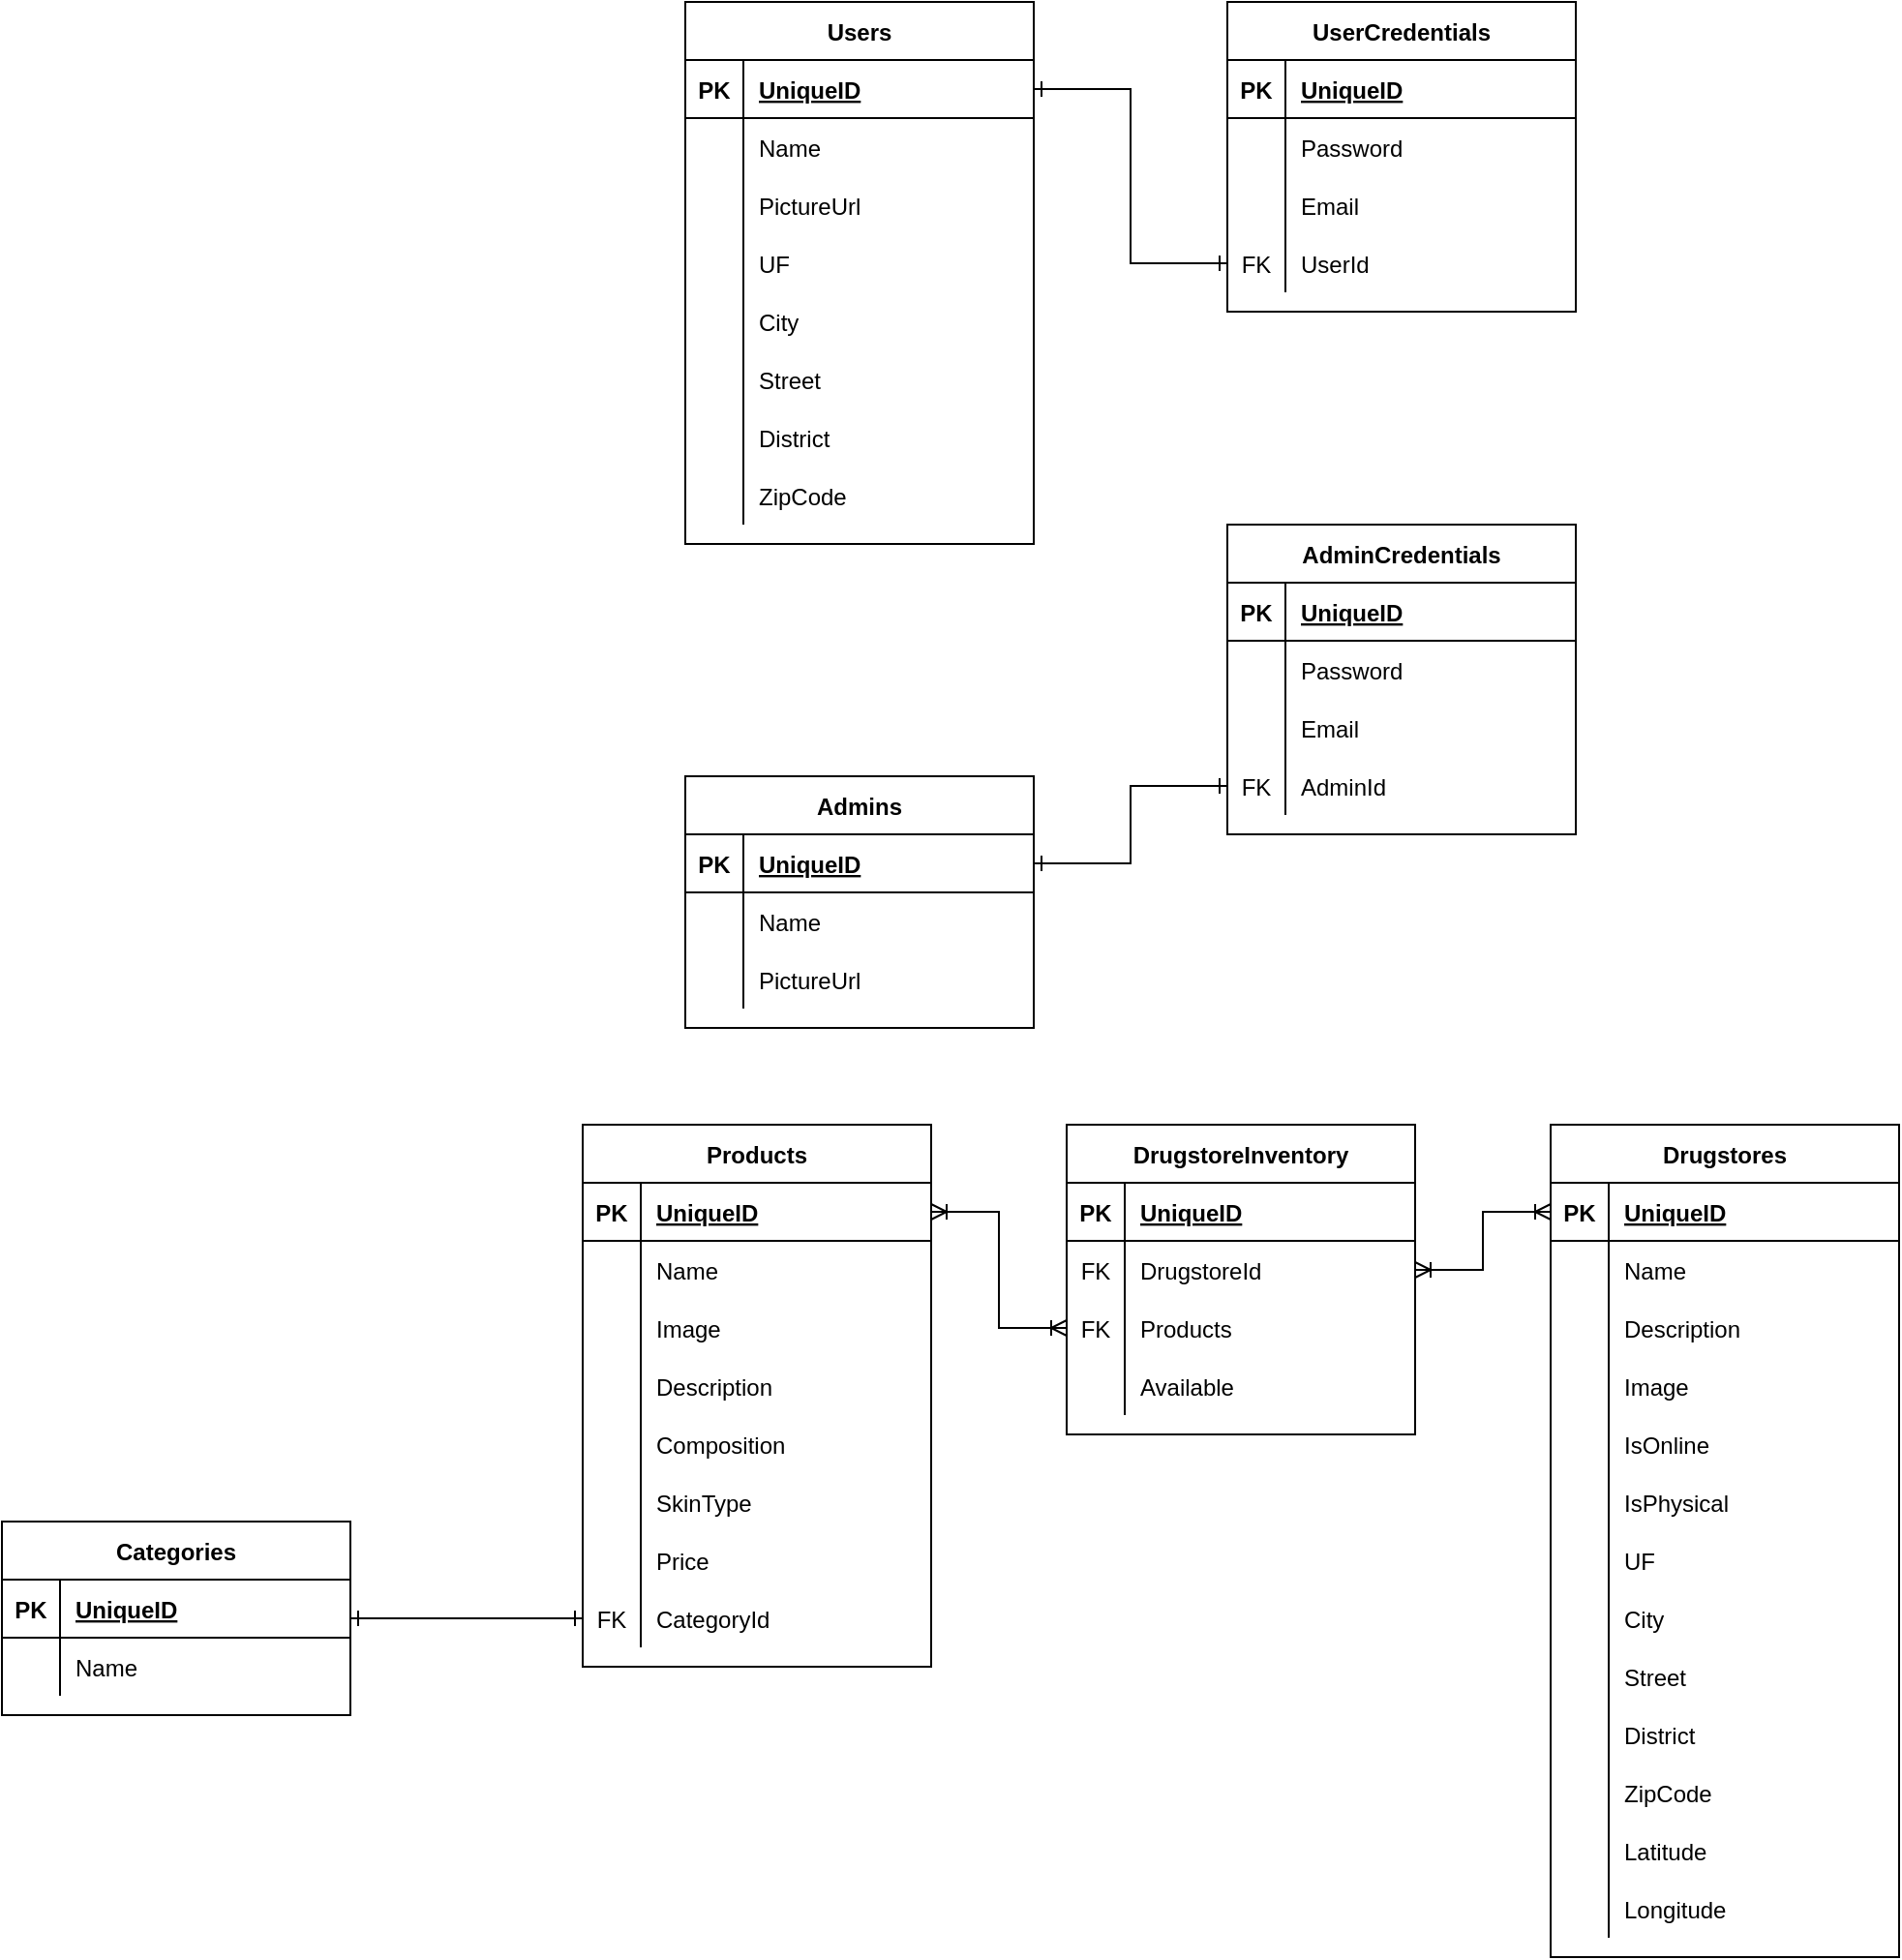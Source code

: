 <mxfile version="15.5.0" type="google"><diagram id="YIlGRxUnQvYfYPiJSECN" name="Page-1"><mxGraphModel dx="2249" dy="762" grid="1" gridSize="10" guides="1" tooltips="1" connect="1" arrows="1" fold="1" page="1" pageScale="1" pageWidth="827" pageHeight="1169" math="0" shadow="0"><root><mxCell id="0"/><mxCell id="1" parent="0"/><mxCell id="QbqBuKIC3SvT96eMKD1x-4" value="Users" style="shape=table;startSize=30;container=1;collapsible=1;childLayout=tableLayout;fixedRows=1;rowLines=0;fontStyle=1;align=center;resizeLast=1;" vertex="1" parent="1"><mxGeometry x="200" y="60" width="180" height="280" as="geometry"/></mxCell><mxCell id="QbqBuKIC3SvT96eMKD1x-5" value="" style="shape=partialRectangle;collapsible=0;dropTarget=0;pointerEvents=0;fillColor=none;top=0;left=0;bottom=1;right=0;points=[[0,0.5],[1,0.5]];portConstraint=eastwest;" vertex="1" parent="QbqBuKIC3SvT96eMKD1x-4"><mxGeometry y="30" width="180" height="30" as="geometry"/></mxCell><mxCell id="QbqBuKIC3SvT96eMKD1x-6" value="PK" style="shape=partialRectangle;connectable=0;fillColor=none;top=0;left=0;bottom=0;right=0;fontStyle=1;overflow=hidden;" vertex="1" parent="QbqBuKIC3SvT96eMKD1x-5"><mxGeometry width="30" height="30" as="geometry"><mxRectangle width="30" height="30" as="alternateBounds"/></mxGeometry></mxCell><mxCell id="QbqBuKIC3SvT96eMKD1x-7" value="UniqueID" style="shape=partialRectangle;connectable=0;fillColor=none;top=0;left=0;bottom=0;right=0;align=left;spacingLeft=6;fontStyle=5;overflow=hidden;" vertex="1" parent="QbqBuKIC3SvT96eMKD1x-5"><mxGeometry x="30" width="150" height="30" as="geometry"><mxRectangle width="150" height="30" as="alternateBounds"/></mxGeometry></mxCell><mxCell id="QbqBuKIC3SvT96eMKD1x-8" value="" style="shape=partialRectangle;collapsible=0;dropTarget=0;pointerEvents=0;fillColor=none;top=0;left=0;bottom=0;right=0;points=[[0,0.5],[1,0.5]];portConstraint=eastwest;" vertex="1" parent="QbqBuKIC3SvT96eMKD1x-4"><mxGeometry y="60" width="180" height="30" as="geometry"/></mxCell><mxCell id="QbqBuKIC3SvT96eMKD1x-9" value="" style="shape=partialRectangle;connectable=0;fillColor=none;top=0;left=0;bottom=0;right=0;editable=1;overflow=hidden;" vertex="1" parent="QbqBuKIC3SvT96eMKD1x-8"><mxGeometry width="30" height="30" as="geometry"><mxRectangle width="30" height="30" as="alternateBounds"/></mxGeometry></mxCell><mxCell id="QbqBuKIC3SvT96eMKD1x-10" value="Name" style="shape=partialRectangle;connectable=0;fillColor=none;top=0;left=0;bottom=0;right=0;align=left;spacingLeft=6;overflow=hidden;" vertex="1" parent="QbqBuKIC3SvT96eMKD1x-8"><mxGeometry x="30" width="150" height="30" as="geometry"><mxRectangle width="150" height="30" as="alternateBounds"/></mxGeometry></mxCell><mxCell id="QbqBuKIC3SvT96eMKD1x-14" value="" style="shape=partialRectangle;collapsible=0;dropTarget=0;pointerEvents=0;fillColor=none;top=0;left=0;bottom=0;right=0;points=[[0,0.5],[1,0.5]];portConstraint=eastwest;" vertex="1" parent="QbqBuKIC3SvT96eMKD1x-4"><mxGeometry y="90" width="180" height="30" as="geometry"/></mxCell><mxCell id="QbqBuKIC3SvT96eMKD1x-15" value="" style="shape=partialRectangle;connectable=0;fillColor=none;top=0;left=0;bottom=0;right=0;editable=1;overflow=hidden;" vertex="1" parent="QbqBuKIC3SvT96eMKD1x-14"><mxGeometry width="30" height="30" as="geometry"><mxRectangle width="30" height="30" as="alternateBounds"/></mxGeometry></mxCell><mxCell id="QbqBuKIC3SvT96eMKD1x-16" value="PictureUrl" style="shape=partialRectangle;connectable=0;fillColor=none;top=0;left=0;bottom=0;right=0;align=left;spacingLeft=6;overflow=hidden;" vertex="1" parent="QbqBuKIC3SvT96eMKD1x-14"><mxGeometry x="30" width="150" height="30" as="geometry"><mxRectangle width="150" height="30" as="alternateBounds"/></mxGeometry></mxCell><mxCell id="QbqBuKIC3SvT96eMKD1x-31" value="" style="shape=partialRectangle;collapsible=0;dropTarget=0;pointerEvents=0;fillColor=none;top=0;left=0;bottom=0;right=0;points=[[0,0.5],[1,0.5]];portConstraint=eastwest;" vertex="1" parent="QbqBuKIC3SvT96eMKD1x-4"><mxGeometry y="120" width="180" height="30" as="geometry"/></mxCell><mxCell id="QbqBuKIC3SvT96eMKD1x-32" value="" style="shape=partialRectangle;connectable=0;fillColor=none;top=0;left=0;bottom=0;right=0;editable=1;overflow=hidden;" vertex="1" parent="QbqBuKIC3SvT96eMKD1x-31"><mxGeometry width="30" height="30" as="geometry"><mxRectangle width="30" height="30" as="alternateBounds"/></mxGeometry></mxCell><mxCell id="QbqBuKIC3SvT96eMKD1x-33" value="UF" style="shape=partialRectangle;connectable=0;fillColor=none;top=0;left=0;bottom=0;right=0;align=left;spacingLeft=6;overflow=hidden;" vertex="1" parent="QbqBuKIC3SvT96eMKD1x-31"><mxGeometry x="30" width="150" height="30" as="geometry"><mxRectangle width="150" height="30" as="alternateBounds"/></mxGeometry></mxCell><mxCell id="QbqBuKIC3SvT96eMKD1x-81" value="" style="shape=partialRectangle;collapsible=0;dropTarget=0;pointerEvents=0;fillColor=none;top=0;left=0;bottom=0;right=0;points=[[0,0.5],[1,0.5]];portConstraint=eastwest;" vertex="1" parent="QbqBuKIC3SvT96eMKD1x-4"><mxGeometry y="150" width="180" height="30" as="geometry"/></mxCell><mxCell id="QbqBuKIC3SvT96eMKD1x-82" value="" style="shape=partialRectangle;connectable=0;fillColor=none;top=0;left=0;bottom=0;right=0;editable=1;overflow=hidden;" vertex="1" parent="QbqBuKIC3SvT96eMKD1x-81"><mxGeometry width="30" height="30" as="geometry"><mxRectangle width="30" height="30" as="alternateBounds"/></mxGeometry></mxCell><mxCell id="QbqBuKIC3SvT96eMKD1x-83" value="City" style="shape=partialRectangle;connectable=0;fillColor=none;top=0;left=0;bottom=0;right=0;align=left;spacingLeft=6;overflow=hidden;" vertex="1" parent="QbqBuKIC3SvT96eMKD1x-81"><mxGeometry x="30" width="150" height="30" as="geometry"><mxRectangle width="150" height="30" as="alternateBounds"/></mxGeometry></mxCell><mxCell id="QbqBuKIC3SvT96eMKD1x-87" value="" style="shape=partialRectangle;collapsible=0;dropTarget=0;pointerEvents=0;fillColor=none;top=0;left=0;bottom=0;right=0;points=[[0,0.5],[1,0.5]];portConstraint=eastwest;" vertex="1" parent="QbqBuKIC3SvT96eMKD1x-4"><mxGeometry y="180" width="180" height="30" as="geometry"/></mxCell><mxCell id="QbqBuKIC3SvT96eMKD1x-88" value="" style="shape=partialRectangle;connectable=0;fillColor=none;top=0;left=0;bottom=0;right=0;editable=1;overflow=hidden;" vertex="1" parent="QbqBuKIC3SvT96eMKD1x-87"><mxGeometry width="30" height="30" as="geometry"><mxRectangle width="30" height="30" as="alternateBounds"/></mxGeometry></mxCell><mxCell id="QbqBuKIC3SvT96eMKD1x-89" value="Street" style="shape=partialRectangle;connectable=0;fillColor=none;top=0;left=0;bottom=0;right=0;align=left;spacingLeft=6;overflow=hidden;" vertex="1" parent="QbqBuKIC3SvT96eMKD1x-87"><mxGeometry x="30" width="150" height="30" as="geometry"><mxRectangle width="150" height="30" as="alternateBounds"/></mxGeometry></mxCell><mxCell id="QbqBuKIC3SvT96eMKD1x-84" value="" style="shape=partialRectangle;collapsible=0;dropTarget=0;pointerEvents=0;fillColor=none;top=0;left=0;bottom=0;right=0;points=[[0,0.5],[1,0.5]];portConstraint=eastwest;" vertex="1" parent="QbqBuKIC3SvT96eMKD1x-4"><mxGeometry y="210" width="180" height="30" as="geometry"/></mxCell><mxCell id="QbqBuKIC3SvT96eMKD1x-85" value="" style="shape=partialRectangle;connectable=0;fillColor=none;top=0;left=0;bottom=0;right=0;editable=1;overflow=hidden;" vertex="1" parent="QbqBuKIC3SvT96eMKD1x-84"><mxGeometry width="30" height="30" as="geometry"><mxRectangle width="30" height="30" as="alternateBounds"/></mxGeometry></mxCell><mxCell id="QbqBuKIC3SvT96eMKD1x-86" value="District" style="shape=partialRectangle;connectable=0;fillColor=none;top=0;left=0;bottom=0;right=0;align=left;spacingLeft=6;overflow=hidden;" vertex="1" parent="QbqBuKIC3SvT96eMKD1x-84"><mxGeometry x="30" width="150" height="30" as="geometry"><mxRectangle width="150" height="30" as="alternateBounds"/></mxGeometry></mxCell><mxCell id="QbqBuKIC3SvT96eMKD1x-11" value="" style="shape=partialRectangle;collapsible=0;dropTarget=0;pointerEvents=0;fillColor=none;top=0;left=0;bottom=0;right=0;points=[[0,0.5],[1,0.5]];portConstraint=eastwest;" vertex="1" parent="QbqBuKIC3SvT96eMKD1x-4"><mxGeometry y="240" width="180" height="30" as="geometry"/></mxCell><mxCell id="QbqBuKIC3SvT96eMKD1x-12" value="" style="shape=partialRectangle;connectable=0;fillColor=none;top=0;left=0;bottom=0;right=0;editable=1;overflow=hidden;" vertex="1" parent="QbqBuKIC3SvT96eMKD1x-11"><mxGeometry width="30" height="30" as="geometry"><mxRectangle width="30" height="30" as="alternateBounds"/></mxGeometry></mxCell><mxCell id="QbqBuKIC3SvT96eMKD1x-13" value="ZipCode" style="shape=partialRectangle;connectable=0;fillColor=none;top=0;left=0;bottom=0;right=0;align=left;spacingLeft=6;overflow=hidden;" vertex="1" parent="QbqBuKIC3SvT96eMKD1x-11"><mxGeometry x="30" width="150" height="30" as="geometry"><mxRectangle width="150" height="30" as="alternateBounds"/></mxGeometry></mxCell><mxCell id="QbqBuKIC3SvT96eMKD1x-17" value="UserCredentials" style="shape=table;startSize=30;container=1;collapsible=1;childLayout=tableLayout;fixedRows=1;rowLines=0;fontStyle=1;align=center;resizeLast=1;" vertex="1" parent="1"><mxGeometry x="480" y="60" width="180" height="160" as="geometry"/></mxCell><mxCell id="QbqBuKIC3SvT96eMKD1x-18" value="" style="shape=partialRectangle;collapsible=0;dropTarget=0;pointerEvents=0;fillColor=none;top=0;left=0;bottom=1;right=0;points=[[0,0.5],[1,0.5]];portConstraint=eastwest;" vertex="1" parent="QbqBuKIC3SvT96eMKD1x-17"><mxGeometry y="30" width="180" height="30" as="geometry"/></mxCell><mxCell id="QbqBuKIC3SvT96eMKD1x-19" value="PK" style="shape=partialRectangle;connectable=0;fillColor=none;top=0;left=0;bottom=0;right=0;fontStyle=1;overflow=hidden;" vertex="1" parent="QbqBuKIC3SvT96eMKD1x-18"><mxGeometry width="30" height="30" as="geometry"><mxRectangle width="30" height="30" as="alternateBounds"/></mxGeometry></mxCell><mxCell id="QbqBuKIC3SvT96eMKD1x-20" value="UniqueID" style="shape=partialRectangle;connectable=0;fillColor=none;top=0;left=0;bottom=0;right=0;align=left;spacingLeft=6;fontStyle=5;overflow=hidden;" vertex="1" parent="QbqBuKIC3SvT96eMKD1x-18"><mxGeometry x="30" width="150" height="30" as="geometry"><mxRectangle width="150" height="30" as="alternateBounds"/></mxGeometry></mxCell><mxCell id="QbqBuKIC3SvT96eMKD1x-21" value="" style="shape=partialRectangle;collapsible=0;dropTarget=0;pointerEvents=0;fillColor=none;top=0;left=0;bottom=0;right=0;points=[[0,0.5],[1,0.5]];portConstraint=eastwest;" vertex="1" parent="QbqBuKIC3SvT96eMKD1x-17"><mxGeometry y="60" width="180" height="30" as="geometry"/></mxCell><mxCell id="QbqBuKIC3SvT96eMKD1x-22" value="" style="shape=partialRectangle;connectable=0;fillColor=none;top=0;left=0;bottom=0;right=0;editable=1;overflow=hidden;" vertex="1" parent="QbqBuKIC3SvT96eMKD1x-21"><mxGeometry width="30" height="30" as="geometry"><mxRectangle width="30" height="30" as="alternateBounds"/></mxGeometry></mxCell><mxCell id="QbqBuKIC3SvT96eMKD1x-23" value="Password" style="shape=partialRectangle;connectable=0;fillColor=none;top=0;left=0;bottom=0;right=0;align=left;spacingLeft=6;overflow=hidden;" vertex="1" parent="QbqBuKIC3SvT96eMKD1x-21"><mxGeometry x="30" width="150" height="30" as="geometry"><mxRectangle width="150" height="30" as="alternateBounds"/></mxGeometry></mxCell><mxCell id="QbqBuKIC3SvT96eMKD1x-24" value="" style="shape=partialRectangle;collapsible=0;dropTarget=0;pointerEvents=0;fillColor=none;top=0;left=0;bottom=0;right=0;points=[[0,0.5],[1,0.5]];portConstraint=eastwest;" vertex="1" parent="QbqBuKIC3SvT96eMKD1x-17"><mxGeometry y="90" width="180" height="30" as="geometry"/></mxCell><mxCell id="QbqBuKIC3SvT96eMKD1x-25" value="" style="shape=partialRectangle;connectable=0;fillColor=none;top=0;left=0;bottom=0;right=0;editable=1;overflow=hidden;" vertex="1" parent="QbqBuKIC3SvT96eMKD1x-24"><mxGeometry width="30" height="30" as="geometry"><mxRectangle width="30" height="30" as="alternateBounds"/></mxGeometry></mxCell><mxCell id="QbqBuKIC3SvT96eMKD1x-26" value="Email" style="shape=partialRectangle;connectable=0;fillColor=none;top=0;left=0;bottom=0;right=0;align=left;spacingLeft=6;overflow=hidden;" vertex="1" parent="QbqBuKIC3SvT96eMKD1x-24"><mxGeometry x="30" width="150" height="30" as="geometry"><mxRectangle width="150" height="30" as="alternateBounds"/></mxGeometry></mxCell><mxCell id="QbqBuKIC3SvT96eMKD1x-27" value="" style="shape=partialRectangle;collapsible=0;dropTarget=0;pointerEvents=0;fillColor=none;top=0;left=0;bottom=0;right=0;points=[[0,0.5],[1,0.5]];portConstraint=eastwest;" vertex="1" parent="QbqBuKIC3SvT96eMKD1x-17"><mxGeometry y="120" width="180" height="30" as="geometry"/></mxCell><mxCell id="QbqBuKIC3SvT96eMKD1x-28" value="FK" style="shape=partialRectangle;connectable=0;fillColor=none;top=0;left=0;bottom=0;right=0;editable=1;overflow=hidden;" vertex="1" parent="QbqBuKIC3SvT96eMKD1x-27"><mxGeometry width="30" height="30" as="geometry"><mxRectangle width="30" height="30" as="alternateBounds"/></mxGeometry></mxCell><mxCell id="QbqBuKIC3SvT96eMKD1x-29" value="UserId" style="shape=partialRectangle;connectable=0;fillColor=none;top=0;left=0;bottom=0;right=0;align=left;spacingLeft=6;overflow=hidden;" vertex="1" parent="QbqBuKIC3SvT96eMKD1x-27"><mxGeometry x="30" width="150" height="30" as="geometry"><mxRectangle width="150" height="30" as="alternateBounds"/></mxGeometry></mxCell><mxCell id="QbqBuKIC3SvT96eMKD1x-30" style="edgeStyle=orthogonalEdgeStyle;rounded=0;orthogonalLoop=1;jettySize=auto;html=1;startArrow=ERone;startFill=0;endArrow=ERone;endFill=0;" edge="1" parent="1" source="QbqBuKIC3SvT96eMKD1x-27" target="QbqBuKIC3SvT96eMKD1x-5"><mxGeometry relative="1" as="geometry"/></mxCell><mxCell id="QbqBuKIC3SvT96eMKD1x-34" value="Admins" style="shape=table;startSize=30;container=1;collapsible=1;childLayout=tableLayout;fixedRows=1;rowLines=0;fontStyle=1;align=center;resizeLast=1;" vertex="1" parent="1"><mxGeometry x="200" y="460" width="180" height="130" as="geometry"/></mxCell><mxCell id="QbqBuKIC3SvT96eMKD1x-35" value="" style="shape=partialRectangle;collapsible=0;dropTarget=0;pointerEvents=0;fillColor=none;top=0;left=0;bottom=1;right=0;points=[[0,0.5],[1,0.5]];portConstraint=eastwest;" vertex="1" parent="QbqBuKIC3SvT96eMKD1x-34"><mxGeometry y="30" width="180" height="30" as="geometry"/></mxCell><mxCell id="QbqBuKIC3SvT96eMKD1x-36" value="PK" style="shape=partialRectangle;connectable=0;fillColor=none;top=0;left=0;bottom=0;right=0;fontStyle=1;overflow=hidden;" vertex="1" parent="QbqBuKIC3SvT96eMKD1x-35"><mxGeometry width="30" height="30" as="geometry"><mxRectangle width="30" height="30" as="alternateBounds"/></mxGeometry></mxCell><mxCell id="QbqBuKIC3SvT96eMKD1x-37" value="UniqueID" style="shape=partialRectangle;connectable=0;fillColor=none;top=0;left=0;bottom=0;right=0;align=left;spacingLeft=6;fontStyle=5;overflow=hidden;" vertex="1" parent="QbqBuKIC3SvT96eMKD1x-35"><mxGeometry x="30" width="150" height="30" as="geometry"><mxRectangle width="150" height="30" as="alternateBounds"/></mxGeometry></mxCell><mxCell id="QbqBuKIC3SvT96eMKD1x-38" value="" style="shape=partialRectangle;collapsible=0;dropTarget=0;pointerEvents=0;fillColor=none;top=0;left=0;bottom=0;right=0;points=[[0,0.5],[1,0.5]];portConstraint=eastwest;" vertex="1" parent="QbqBuKIC3SvT96eMKD1x-34"><mxGeometry y="60" width="180" height="30" as="geometry"/></mxCell><mxCell id="QbqBuKIC3SvT96eMKD1x-39" value="" style="shape=partialRectangle;connectable=0;fillColor=none;top=0;left=0;bottom=0;right=0;editable=1;overflow=hidden;" vertex="1" parent="QbqBuKIC3SvT96eMKD1x-38"><mxGeometry width="30" height="30" as="geometry"><mxRectangle width="30" height="30" as="alternateBounds"/></mxGeometry></mxCell><mxCell id="QbqBuKIC3SvT96eMKD1x-40" value="Name" style="shape=partialRectangle;connectable=0;fillColor=none;top=0;left=0;bottom=0;right=0;align=left;spacingLeft=6;overflow=hidden;" vertex="1" parent="QbqBuKIC3SvT96eMKD1x-38"><mxGeometry x="30" width="150" height="30" as="geometry"><mxRectangle width="150" height="30" as="alternateBounds"/></mxGeometry></mxCell><mxCell id="QbqBuKIC3SvT96eMKD1x-47" value="" style="shape=partialRectangle;collapsible=0;dropTarget=0;pointerEvents=0;fillColor=none;top=0;left=0;bottom=0;right=0;points=[[0,0.5],[1,0.5]];portConstraint=eastwest;" vertex="1" parent="QbqBuKIC3SvT96eMKD1x-34"><mxGeometry y="90" width="180" height="30" as="geometry"/></mxCell><mxCell id="QbqBuKIC3SvT96eMKD1x-48" value="" style="shape=partialRectangle;connectable=0;fillColor=none;top=0;left=0;bottom=0;right=0;editable=1;overflow=hidden;" vertex="1" parent="QbqBuKIC3SvT96eMKD1x-47"><mxGeometry width="30" height="30" as="geometry"><mxRectangle width="30" height="30" as="alternateBounds"/></mxGeometry></mxCell><mxCell id="QbqBuKIC3SvT96eMKD1x-49" value="PictureUrl" style="shape=partialRectangle;connectable=0;fillColor=none;top=0;left=0;bottom=0;right=0;align=left;spacingLeft=6;overflow=hidden;" vertex="1" parent="QbqBuKIC3SvT96eMKD1x-47"><mxGeometry x="30" width="150" height="30" as="geometry"><mxRectangle width="150" height="30" as="alternateBounds"/></mxGeometry></mxCell><mxCell id="QbqBuKIC3SvT96eMKD1x-50" value="AdminCredentials" style="shape=table;startSize=30;container=1;collapsible=1;childLayout=tableLayout;fixedRows=1;rowLines=0;fontStyle=1;align=center;resizeLast=1;" vertex="1" parent="1"><mxGeometry x="480" y="330" width="180" height="160" as="geometry"/></mxCell><mxCell id="QbqBuKIC3SvT96eMKD1x-51" value="" style="shape=partialRectangle;collapsible=0;dropTarget=0;pointerEvents=0;fillColor=none;top=0;left=0;bottom=1;right=0;points=[[0,0.5],[1,0.5]];portConstraint=eastwest;" vertex="1" parent="QbqBuKIC3SvT96eMKD1x-50"><mxGeometry y="30" width="180" height="30" as="geometry"/></mxCell><mxCell id="QbqBuKIC3SvT96eMKD1x-52" value="PK" style="shape=partialRectangle;connectable=0;fillColor=none;top=0;left=0;bottom=0;right=0;fontStyle=1;overflow=hidden;" vertex="1" parent="QbqBuKIC3SvT96eMKD1x-51"><mxGeometry width="30" height="30" as="geometry"><mxRectangle width="30" height="30" as="alternateBounds"/></mxGeometry></mxCell><mxCell id="QbqBuKIC3SvT96eMKD1x-53" value="UniqueID" style="shape=partialRectangle;connectable=0;fillColor=none;top=0;left=0;bottom=0;right=0;align=left;spacingLeft=6;fontStyle=5;overflow=hidden;" vertex="1" parent="QbqBuKIC3SvT96eMKD1x-51"><mxGeometry x="30" width="150" height="30" as="geometry"><mxRectangle width="150" height="30" as="alternateBounds"/></mxGeometry></mxCell><mxCell id="QbqBuKIC3SvT96eMKD1x-54" value="" style="shape=partialRectangle;collapsible=0;dropTarget=0;pointerEvents=0;fillColor=none;top=0;left=0;bottom=0;right=0;points=[[0,0.5],[1,0.5]];portConstraint=eastwest;" vertex="1" parent="QbqBuKIC3SvT96eMKD1x-50"><mxGeometry y="60" width="180" height="30" as="geometry"/></mxCell><mxCell id="QbqBuKIC3SvT96eMKD1x-55" value="" style="shape=partialRectangle;connectable=0;fillColor=none;top=0;left=0;bottom=0;right=0;editable=1;overflow=hidden;" vertex="1" parent="QbqBuKIC3SvT96eMKD1x-54"><mxGeometry width="30" height="30" as="geometry"><mxRectangle width="30" height="30" as="alternateBounds"/></mxGeometry></mxCell><mxCell id="QbqBuKIC3SvT96eMKD1x-56" value="Password" style="shape=partialRectangle;connectable=0;fillColor=none;top=0;left=0;bottom=0;right=0;align=left;spacingLeft=6;overflow=hidden;" vertex="1" parent="QbqBuKIC3SvT96eMKD1x-54"><mxGeometry x="30" width="150" height="30" as="geometry"><mxRectangle width="150" height="30" as="alternateBounds"/></mxGeometry></mxCell><mxCell id="QbqBuKIC3SvT96eMKD1x-57" value="" style="shape=partialRectangle;collapsible=0;dropTarget=0;pointerEvents=0;fillColor=none;top=0;left=0;bottom=0;right=0;points=[[0,0.5],[1,0.5]];portConstraint=eastwest;" vertex="1" parent="QbqBuKIC3SvT96eMKD1x-50"><mxGeometry y="90" width="180" height="30" as="geometry"/></mxCell><mxCell id="QbqBuKIC3SvT96eMKD1x-58" value="" style="shape=partialRectangle;connectable=0;fillColor=none;top=0;left=0;bottom=0;right=0;editable=1;overflow=hidden;" vertex="1" parent="QbqBuKIC3SvT96eMKD1x-57"><mxGeometry width="30" height="30" as="geometry"><mxRectangle width="30" height="30" as="alternateBounds"/></mxGeometry></mxCell><mxCell id="QbqBuKIC3SvT96eMKD1x-59" value="Email" style="shape=partialRectangle;connectable=0;fillColor=none;top=0;left=0;bottom=0;right=0;align=left;spacingLeft=6;overflow=hidden;" vertex="1" parent="QbqBuKIC3SvT96eMKD1x-57"><mxGeometry x="30" width="150" height="30" as="geometry"><mxRectangle width="150" height="30" as="alternateBounds"/></mxGeometry></mxCell><mxCell id="QbqBuKIC3SvT96eMKD1x-60" value="" style="shape=partialRectangle;collapsible=0;dropTarget=0;pointerEvents=0;fillColor=none;top=0;left=0;bottom=0;right=0;points=[[0,0.5],[1,0.5]];portConstraint=eastwest;" vertex="1" parent="QbqBuKIC3SvT96eMKD1x-50"><mxGeometry y="120" width="180" height="30" as="geometry"/></mxCell><mxCell id="QbqBuKIC3SvT96eMKD1x-61" value="FK" style="shape=partialRectangle;connectable=0;fillColor=none;top=0;left=0;bottom=0;right=0;editable=1;overflow=hidden;" vertex="1" parent="QbqBuKIC3SvT96eMKD1x-60"><mxGeometry width="30" height="30" as="geometry"><mxRectangle width="30" height="30" as="alternateBounds"/></mxGeometry></mxCell><mxCell id="QbqBuKIC3SvT96eMKD1x-62" value="AdminId" style="shape=partialRectangle;connectable=0;fillColor=none;top=0;left=0;bottom=0;right=0;align=left;spacingLeft=6;overflow=hidden;" vertex="1" parent="QbqBuKIC3SvT96eMKD1x-60"><mxGeometry x="30" width="150" height="30" as="geometry"><mxRectangle width="150" height="30" as="alternateBounds"/></mxGeometry></mxCell><mxCell id="QbqBuKIC3SvT96eMKD1x-63" style="edgeStyle=orthogonalEdgeStyle;rounded=0;orthogonalLoop=1;jettySize=auto;html=1;entryX=0;entryY=0.5;entryDx=0;entryDy=0;startArrow=ERone;startFill=0;endArrow=ERone;endFill=0;" edge="1" parent="1" source="QbqBuKIC3SvT96eMKD1x-35" target="QbqBuKIC3SvT96eMKD1x-60"><mxGeometry relative="1" as="geometry"/></mxCell><mxCell id="QbqBuKIC3SvT96eMKD1x-90" value="Products" style="shape=table;startSize=30;container=1;collapsible=1;childLayout=tableLayout;fixedRows=1;rowLines=0;fontStyle=1;align=center;resizeLast=1;" vertex="1" parent="1"><mxGeometry x="147" y="640" width="180" height="280" as="geometry"/></mxCell><mxCell id="QbqBuKIC3SvT96eMKD1x-91" value="" style="shape=partialRectangle;collapsible=0;dropTarget=0;pointerEvents=0;fillColor=none;top=0;left=0;bottom=1;right=0;points=[[0,0.5],[1,0.5]];portConstraint=eastwest;" vertex="1" parent="QbqBuKIC3SvT96eMKD1x-90"><mxGeometry y="30" width="180" height="30" as="geometry"/></mxCell><mxCell id="QbqBuKIC3SvT96eMKD1x-92" value="PK" style="shape=partialRectangle;connectable=0;fillColor=none;top=0;left=0;bottom=0;right=0;fontStyle=1;overflow=hidden;" vertex="1" parent="QbqBuKIC3SvT96eMKD1x-91"><mxGeometry width="30" height="30" as="geometry"><mxRectangle width="30" height="30" as="alternateBounds"/></mxGeometry></mxCell><mxCell id="QbqBuKIC3SvT96eMKD1x-93" value="UniqueID" style="shape=partialRectangle;connectable=0;fillColor=none;top=0;left=0;bottom=0;right=0;align=left;spacingLeft=6;fontStyle=5;overflow=hidden;" vertex="1" parent="QbqBuKIC3SvT96eMKD1x-91"><mxGeometry x="30" width="150" height="30" as="geometry"><mxRectangle width="150" height="30" as="alternateBounds"/></mxGeometry></mxCell><mxCell id="QbqBuKIC3SvT96eMKD1x-94" value="" style="shape=partialRectangle;collapsible=0;dropTarget=0;pointerEvents=0;fillColor=none;top=0;left=0;bottom=0;right=0;points=[[0,0.5],[1,0.5]];portConstraint=eastwest;" vertex="1" parent="QbqBuKIC3SvT96eMKD1x-90"><mxGeometry y="60" width="180" height="30" as="geometry"/></mxCell><mxCell id="QbqBuKIC3SvT96eMKD1x-95" value="" style="shape=partialRectangle;connectable=0;fillColor=none;top=0;left=0;bottom=0;right=0;editable=1;overflow=hidden;" vertex="1" parent="QbqBuKIC3SvT96eMKD1x-94"><mxGeometry width="30" height="30" as="geometry"><mxRectangle width="30" height="30" as="alternateBounds"/></mxGeometry></mxCell><mxCell id="QbqBuKIC3SvT96eMKD1x-96" value="Name" style="shape=partialRectangle;connectable=0;fillColor=none;top=0;left=0;bottom=0;right=0;align=left;spacingLeft=6;overflow=hidden;" vertex="1" parent="QbqBuKIC3SvT96eMKD1x-94"><mxGeometry x="30" width="150" height="30" as="geometry"><mxRectangle width="150" height="30" as="alternateBounds"/></mxGeometry></mxCell><mxCell id="QbqBuKIC3SvT96eMKD1x-97" value="" style="shape=partialRectangle;collapsible=0;dropTarget=0;pointerEvents=0;fillColor=none;top=0;left=0;bottom=0;right=0;points=[[0,0.5],[1,0.5]];portConstraint=eastwest;" vertex="1" parent="QbqBuKIC3SvT96eMKD1x-90"><mxGeometry y="90" width="180" height="30" as="geometry"/></mxCell><mxCell id="QbqBuKIC3SvT96eMKD1x-98" value="" style="shape=partialRectangle;connectable=0;fillColor=none;top=0;left=0;bottom=0;right=0;editable=1;overflow=hidden;" vertex="1" parent="QbqBuKIC3SvT96eMKD1x-97"><mxGeometry width="30" height="30" as="geometry"><mxRectangle width="30" height="30" as="alternateBounds"/></mxGeometry></mxCell><mxCell id="QbqBuKIC3SvT96eMKD1x-99" value="Image" style="shape=partialRectangle;connectable=0;fillColor=none;top=0;left=0;bottom=0;right=0;align=left;spacingLeft=6;overflow=hidden;" vertex="1" parent="QbqBuKIC3SvT96eMKD1x-97"><mxGeometry x="30" width="150" height="30" as="geometry"><mxRectangle width="150" height="30" as="alternateBounds"/></mxGeometry></mxCell><mxCell id="QbqBuKIC3SvT96eMKD1x-170" value="" style="shape=partialRectangle;collapsible=0;dropTarget=0;pointerEvents=0;fillColor=none;top=0;left=0;bottom=0;right=0;points=[[0,0.5],[1,0.5]];portConstraint=eastwest;" vertex="1" parent="QbqBuKIC3SvT96eMKD1x-90"><mxGeometry y="120" width="180" height="30" as="geometry"/></mxCell><mxCell id="QbqBuKIC3SvT96eMKD1x-171" value="" style="shape=partialRectangle;connectable=0;fillColor=none;top=0;left=0;bottom=0;right=0;editable=1;overflow=hidden;" vertex="1" parent="QbqBuKIC3SvT96eMKD1x-170"><mxGeometry width="30" height="30" as="geometry"><mxRectangle width="30" height="30" as="alternateBounds"/></mxGeometry></mxCell><mxCell id="QbqBuKIC3SvT96eMKD1x-172" value="Description" style="shape=partialRectangle;connectable=0;fillColor=none;top=0;left=0;bottom=0;right=0;align=left;spacingLeft=6;overflow=hidden;" vertex="1" parent="QbqBuKIC3SvT96eMKD1x-170"><mxGeometry x="30" width="150" height="30" as="geometry"><mxRectangle width="150" height="30" as="alternateBounds"/></mxGeometry></mxCell><mxCell id="QbqBuKIC3SvT96eMKD1x-131" value="" style="shape=partialRectangle;collapsible=0;dropTarget=0;pointerEvents=0;fillColor=none;top=0;left=0;bottom=0;right=0;points=[[0,0.5],[1,0.5]];portConstraint=eastwest;" vertex="1" parent="QbqBuKIC3SvT96eMKD1x-90"><mxGeometry y="150" width="180" height="30" as="geometry"/></mxCell><mxCell id="QbqBuKIC3SvT96eMKD1x-132" value="" style="shape=partialRectangle;connectable=0;fillColor=none;top=0;left=0;bottom=0;right=0;editable=1;overflow=hidden;" vertex="1" parent="QbqBuKIC3SvT96eMKD1x-131"><mxGeometry width="30" height="30" as="geometry"><mxRectangle width="30" height="30" as="alternateBounds"/></mxGeometry></mxCell><mxCell id="QbqBuKIC3SvT96eMKD1x-133" value="Composition" style="shape=partialRectangle;connectable=0;fillColor=none;top=0;left=0;bottom=0;right=0;align=left;spacingLeft=6;overflow=hidden;" vertex="1" parent="QbqBuKIC3SvT96eMKD1x-131"><mxGeometry x="30" width="150" height="30" as="geometry"><mxRectangle width="150" height="30" as="alternateBounds"/></mxGeometry></mxCell><mxCell id="QbqBuKIC3SvT96eMKD1x-167" value="" style="shape=partialRectangle;collapsible=0;dropTarget=0;pointerEvents=0;fillColor=none;top=0;left=0;bottom=0;right=0;points=[[0,0.5],[1,0.5]];portConstraint=eastwest;" vertex="1" parent="QbqBuKIC3SvT96eMKD1x-90"><mxGeometry y="180" width="180" height="30" as="geometry"/></mxCell><mxCell id="QbqBuKIC3SvT96eMKD1x-168" value="" style="shape=partialRectangle;connectable=0;fillColor=none;top=0;left=0;bottom=0;right=0;editable=1;overflow=hidden;" vertex="1" parent="QbqBuKIC3SvT96eMKD1x-167"><mxGeometry width="30" height="30" as="geometry"><mxRectangle width="30" height="30" as="alternateBounds"/></mxGeometry></mxCell><mxCell id="QbqBuKIC3SvT96eMKD1x-169" value="SkinType" style="shape=partialRectangle;connectable=0;fillColor=none;top=0;left=0;bottom=0;right=0;align=left;spacingLeft=6;overflow=hidden;" vertex="1" parent="QbqBuKIC3SvT96eMKD1x-167"><mxGeometry x="30" width="150" height="30" as="geometry"><mxRectangle width="150" height="30" as="alternateBounds"/></mxGeometry></mxCell><mxCell id="QbqBuKIC3SvT96eMKD1x-210" value="" style="shape=partialRectangle;collapsible=0;dropTarget=0;pointerEvents=0;fillColor=none;top=0;left=0;bottom=0;right=0;points=[[0,0.5],[1,0.5]];portConstraint=eastwest;" vertex="1" parent="QbqBuKIC3SvT96eMKD1x-90"><mxGeometry y="210" width="180" height="30" as="geometry"/></mxCell><mxCell id="QbqBuKIC3SvT96eMKD1x-211" value="" style="shape=partialRectangle;connectable=0;fillColor=none;top=0;left=0;bottom=0;right=0;editable=1;overflow=hidden;" vertex="1" parent="QbqBuKIC3SvT96eMKD1x-210"><mxGeometry width="30" height="30" as="geometry"><mxRectangle width="30" height="30" as="alternateBounds"/></mxGeometry></mxCell><mxCell id="QbqBuKIC3SvT96eMKD1x-212" value="Price" style="shape=partialRectangle;connectable=0;fillColor=none;top=0;left=0;bottom=0;right=0;align=left;spacingLeft=6;overflow=hidden;" vertex="1" parent="QbqBuKIC3SvT96eMKD1x-210"><mxGeometry x="30" width="150" height="30" as="geometry"><mxRectangle width="150" height="30" as="alternateBounds"/></mxGeometry></mxCell><mxCell id="QbqBuKIC3SvT96eMKD1x-100" value="" style="shape=partialRectangle;collapsible=0;dropTarget=0;pointerEvents=0;fillColor=none;top=0;left=0;bottom=0;right=0;points=[[0,0.5],[1,0.5]];portConstraint=eastwest;" vertex="1" parent="QbqBuKIC3SvT96eMKD1x-90"><mxGeometry y="240" width="180" height="30" as="geometry"/></mxCell><mxCell id="QbqBuKIC3SvT96eMKD1x-101" value="FK" style="shape=partialRectangle;connectable=0;fillColor=none;top=0;left=0;bottom=0;right=0;editable=1;overflow=hidden;" vertex="1" parent="QbqBuKIC3SvT96eMKD1x-100"><mxGeometry width="30" height="30" as="geometry"><mxRectangle width="30" height="30" as="alternateBounds"/></mxGeometry></mxCell><mxCell id="QbqBuKIC3SvT96eMKD1x-102" value="CategoryId" style="shape=partialRectangle;connectable=0;fillColor=none;top=0;left=0;bottom=0;right=0;align=left;spacingLeft=6;overflow=hidden;" vertex="1" parent="QbqBuKIC3SvT96eMKD1x-100"><mxGeometry x="30" width="150" height="30" as="geometry"><mxRectangle width="150" height="30" as="alternateBounds"/></mxGeometry></mxCell><mxCell id="QbqBuKIC3SvT96eMKD1x-134" style="edgeStyle=orthogonalEdgeStyle;rounded=0;orthogonalLoop=1;jettySize=auto;html=1;startArrow=ERone;startFill=0;endArrow=ERone;endFill=0;" edge="1" parent="1" source="QbqBuKIC3SvT96eMKD1x-103" target="QbqBuKIC3SvT96eMKD1x-100"><mxGeometry relative="1" as="geometry"/></mxCell><mxCell id="QbqBuKIC3SvT96eMKD1x-103" value="Categories" style="shape=table;startSize=30;container=1;collapsible=1;childLayout=tableLayout;fixedRows=1;rowLines=0;fontStyle=1;align=center;resizeLast=1;" vertex="1" parent="1"><mxGeometry x="-153" y="845" width="180" height="100" as="geometry"/></mxCell><mxCell id="QbqBuKIC3SvT96eMKD1x-104" value="" style="shape=partialRectangle;collapsible=0;dropTarget=0;pointerEvents=0;fillColor=none;top=0;left=0;bottom=1;right=0;points=[[0,0.5],[1,0.5]];portConstraint=eastwest;" vertex="1" parent="QbqBuKIC3SvT96eMKD1x-103"><mxGeometry y="30" width="180" height="30" as="geometry"/></mxCell><mxCell id="QbqBuKIC3SvT96eMKD1x-105" value="PK" style="shape=partialRectangle;connectable=0;fillColor=none;top=0;left=0;bottom=0;right=0;fontStyle=1;overflow=hidden;" vertex="1" parent="QbqBuKIC3SvT96eMKD1x-104"><mxGeometry width="30" height="30" as="geometry"><mxRectangle width="30" height="30" as="alternateBounds"/></mxGeometry></mxCell><mxCell id="QbqBuKIC3SvT96eMKD1x-106" value="UniqueID" style="shape=partialRectangle;connectable=0;fillColor=none;top=0;left=0;bottom=0;right=0;align=left;spacingLeft=6;fontStyle=5;overflow=hidden;" vertex="1" parent="QbqBuKIC3SvT96eMKD1x-104"><mxGeometry x="30" width="150" height="30" as="geometry"><mxRectangle width="150" height="30" as="alternateBounds"/></mxGeometry></mxCell><mxCell id="QbqBuKIC3SvT96eMKD1x-107" value="" style="shape=partialRectangle;collapsible=0;dropTarget=0;pointerEvents=0;fillColor=none;top=0;left=0;bottom=0;right=0;points=[[0,0.5],[1,0.5]];portConstraint=eastwest;" vertex="1" parent="QbqBuKIC3SvT96eMKD1x-103"><mxGeometry y="60" width="180" height="30" as="geometry"/></mxCell><mxCell id="QbqBuKIC3SvT96eMKD1x-108" value="" style="shape=partialRectangle;connectable=0;fillColor=none;top=0;left=0;bottom=0;right=0;editable=1;overflow=hidden;" vertex="1" parent="QbqBuKIC3SvT96eMKD1x-107"><mxGeometry width="30" height="30" as="geometry"><mxRectangle width="30" height="30" as="alternateBounds"/></mxGeometry></mxCell><mxCell id="QbqBuKIC3SvT96eMKD1x-109" value="Name" style="shape=partialRectangle;connectable=0;fillColor=none;top=0;left=0;bottom=0;right=0;align=left;spacingLeft=6;overflow=hidden;" vertex="1" parent="QbqBuKIC3SvT96eMKD1x-107"><mxGeometry x="30" width="150" height="30" as="geometry"><mxRectangle width="150" height="30" as="alternateBounds"/></mxGeometry></mxCell><mxCell id="QbqBuKIC3SvT96eMKD1x-174" value="Drugstores" style="shape=table;startSize=30;container=1;collapsible=1;childLayout=tableLayout;fixedRows=1;rowLines=0;fontStyle=1;align=center;resizeLast=1;" vertex="1" parent="1"><mxGeometry x="647" y="640" width="180" height="430" as="geometry"/></mxCell><mxCell id="QbqBuKIC3SvT96eMKD1x-175" value="" style="shape=partialRectangle;collapsible=0;dropTarget=0;pointerEvents=0;fillColor=none;top=0;left=0;bottom=1;right=0;points=[[0,0.5],[1,0.5]];portConstraint=eastwest;" vertex="1" parent="QbqBuKIC3SvT96eMKD1x-174"><mxGeometry y="30" width="180" height="30" as="geometry"/></mxCell><mxCell id="QbqBuKIC3SvT96eMKD1x-176" value="PK" style="shape=partialRectangle;connectable=0;fillColor=none;top=0;left=0;bottom=0;right=0;fontStyle=1;overflow=hidden;" vertex="1" parent="QbqBuKIC3SvT96eMKD1x-175"><mxGeometry width="30" height="30" as="geometry"><mxRectangle width="30" height="30" as="alternateBounds"/></mxGeometry></mxCell><mxCell id="QbqBuKIC3SvT96eMKD1x-177" value="UniqueID" style="shape=partialRectangle;connectable=0;fillColor=none;top=0;left=0;bottom=0;right=0;align=left;spacingLeft=6;fontStyle=5;overflow=hidden;" vertex="1" parent="QbqBuKIC3SvT96eMKD1x-175"><mxGeometry x="30" width="150" height="30" as="geometry"><mxRectangle width="150" height="30" as="alternateBounds"/></mxGeometry></mxCell><mxCell id="QbqBuKIC3SvT96eMKD1x-178" value="" style="shape=partialRectangle;collapsible=0;dropTarget=0;pointerEvents=0;fillColor=none;top=0;left=0;bottom=0;right=0;points=[[0,0.5],[1,0.5]];portConstraint=eastwest;" vertex="1" parent="QbqBuKIC3SvT96eMKD1x-174"><mxGeometry y="60" width="180" height="30" as="geometry"/></mxCell><mxCell id="QbqBuKIC3SvT96eMKD1x-179" value="" style="shape=partialRectangle;connectable=0;fillColor=none;top=0;left=0;bottom=0;right=0;editable=1;overflow=hidden;" vertex="1" parent="QbqBuKIC3SvT96eMKD1x-178"><mxGeometry width="30" height="30" as="geometry"><mxRectangle width="30" height="30" as="alternateBounds"/></mxGeometry></mxCell><mxCell id="QbqBuKIC3SvT96eMKD1x-180" value="Name" style="shape=partialRectangle;connectable=0;fillColor=none;top=0;left=0;bottom=0;right=0;align=left;spacingLeft=6;overflow=hidden;" vertex="1" parent="QbqBuKIC3SvT96eMKD1x-178"><mxGeometry x="30" width="150" height="30" as="geometry"><mxRectangle width="150" height="30" as="alternateBounds"/></mxGeometry></mxCell><mxCell id="QbqBuKIC3SvT96eMKD1x-181" value="" style="shape=partialRectangle;collapsible=0;dropTarget=0;pointerEvents=0;fillColor=none;top=0;left=0;bottom=0;right=0;points=[[0,0.5],[1,0.5]];portConstraint=eastwest;" vertex="1" parent="QbqBuKIC3SvT96eMKD1x-174"><mxGeometry y="90" width="180" height="30" as="geometry"/></mxCell><mxCell id="QbqBuKIC3SvT96eMKD1x-182" value="" style="shape=partialRectangle;connectable=0;fillColor=none;top=0;left=0;bottom=0;right=0;editable=1;overflow=hidden;" vertex="1" parent="QbqBuKIC3SvT96eMKD1x-181"><mxGeometry width="30" height="30" as="geometry"><mxRectangle width="30" height="30" as="alternateBounds"/></mxGeometry></mxCell><mxCell id="QbqBuKIC3SvT96eMKD1x-183" value="Description" style="shape=partialRectangle;connectable=0;fillColor=none;top=0;left=0;bottom=0;right=0;align=left;spacingLeft=6;overflow=hidden;" vertex="1" parent="QbqBuKIC3SvT96eMKD1x-181"><mxGeometry x="30" width="150" height="30" as="geometry"><mxRectangle width="150" height="30" as="alternateBounds"/></mxGeometry></mxCell><mxCell id="QbqBuKIC3SvT96eMKD1x-184" value="" style="shape=partialRectangle;collapsible=0;dropTarget=0;pointerEvents=0;fillColor=none;top=0;left=0;bottom=0;right=0;points=[[0,0.5],[1,0.5]];portConstraint=eastwest;" vertex="1" parent="QbqBuKIC3SvT96eMKD1x-174"><mxGeometry y="120" width="180" height="30" as="geometry"/></mxCell><mxCell id="QbqBuKIC3SvT96eMKD1x-185" value="" style="shape=partialRectangle;connectable=0;fillColor=none;top=0;left=0;bottom=0;right=0;editable=1;overflow=hidden;" vertex="1" parent="QbqBuKIC3SvT96eMKD1x-184"><mxGeometry width="30" height="30" as="geometry"><mxRectangle width="30" height="30" as="alternateBounds"/></mxGeometry></mxCell><mxCell id="QbqBuKIC3SvT96eMKD1x-186" value="Image" style="shape=partialRectangle;connectable=0;fillColor=none;top=0;left=0;bottom=0;right=0;align=left;spacingLeft=6;overflow=hidden;" vertex="1" parent="QbqBuKIC3SvT96eMKD1x-184"><mxGeometry x="30" width="150" height="30" as="geometry"><mxRectangle width="150" height="30" as="alternateBounds"/></mxGeometry></mxCell><mxCell id="QbqBuKIC3SvT96eMKD1x-213" value="" style="shape=partialRectangle;collapsible=0;dropTarget=0;pointerEvents=0;fillColor=none;top=0;left=0;bottom=0;right=0;points=[[0,0.5],[1,0.5]];portConstraint=eastwest;" vertex="1" parent="QbqBuKIC3SvT96eMKD1x-174"><mxGeometry y="150" width="180" height="30" as="geometry"/></mxCell><mxCell id="QbqBuKIC3SvT96eMKD1x-214" value="" style="shape=partialRectangle;connectable=0;fillColor=none;top=0;left=0;bottom=0;right=0;editable=1;overflow=hidden;" vertex="1" parent="QbqBuKIC3SvT96eMKD1x-213"><mxGeometry width="30" height="30" as="geometry"><mxRectangle width="30" height="30" as="alternateBounds"/></mxGeometry></mxCell><mxCell id="QbqBuKIC3SvT96eMKD1x-215" value="IsOnline" style="shape=partialRectangle;connectable=0;fillColor=none;top=0;left=0;bottom=0;right=0;align=left;spacingLeft=6;overflow=hidden;" vertex="1" parent="QbqBuKIC3SvT96eMKD1x-213"><mxGeometry x="30" width="150" height="30" as="geometry"><mxRectangle width="150" height="30" as="alternateBounds"/></mxGeometry></mxCell><mxCell id="QbqBuKIC3SvT96eMKD1x-306" value="" style="shape=partialRectangle;collapsible=0;dropTarget=0;pointerEvents=0;fillColor=none;top=0;left=0;bottom=0;right=0;points=[[0,0.5],[1,0.5]];portConstraint=eastwest;" vertex="1" parent="QbqBuKIC3SvT96eMKD1x-174"><mxGeometry y="180" width="180" height="30" as="geometry"/></mxCell><mxCell id="QbqBuKIC3SvT96eMKD1x-307" value="" style="shape=partialRectangle;connectable=0;fillColor=none;top=0;left=0;bottom=0;right=0;editable=1;overflow=hidden;" vertex="1" parent="QbqBuKIC3SvT96eMKD1x-306"><mxGeometry width="30" height="30" as="geometry"><mxRectangle width="30" height="30" as="alternateBounds"/></mxGeometry></mxCell><mxCell id="QbqBuKIC3SvT96eMKD1x-308" value="IsPhysical" style="shape=partialRectangle;connectable=0;fillColor=none;top=0;left=0;bottom=0;right=0;align=left;spacingLeft=6;overflow=hidden;" vertex="1" parent="QbqBuKIC3SvT96eMKD1x-306"><mxGeometry x="30" width="150" height="30" as="geometry"><mxRectangle width="150" height="30" as="alternateBounds"/></mxGeometry></mxCell><mxCell id="QbqBuKIC3SvT96eMKD1x-303" value="" style="shape=partialRectangle;collapsible=0;dropTarget=0;pointerEvents=0;fillColor=none;top=0;left=0;bottom=0;right=0;points=[[0,0.5],[1,0.5]];portConstraint=eastwest;" vertex="1" parent="QbqBuKIC3SvT96eMKD1x-174"><mxGeometry y="210" width="180" height="30" as="geometry"/></mxCell><mxCell id="QbqBuKIC3SvT96eMKD1x-304" value="" style="shape=partialRectangle;connectable=0;fillColor=none;top=0;left=0;bottom=0;right=0;editable=1;overflow=hidden;" vertex="1" parent="QbqBuKIC3SvT96eMKD1x-303"><mxGeometry width="30" height="30" as="geometry"><mxRectangle width="30" height="30" as="alternateBounds"/></mxGeometry></mxCell><mxCell id="QbqBuKIC3SvT96eMKD1x-305" value="UF" style="shape=partialRectangle;connectable=0;fillColor=none;top=0;left=0;bottom=0;right=0;align=left;spacingLeft=6;overflow=hidden;" vertex="1" parent="QbqBuKIC3SvT96eMKD1x-303"><mxGeometry x="30" width="150" height="30" as="geometry"><mxRectangle width="150" height="30" as="alternateBounds"/></mxGeometry></mxCell><mxCell id="QbqBuKIC3SvT96eMKD1x-216" value="" style="shape=partialRectangle;collapsible=0;dropTarget=0;pointerEvents=0;fillColor=none;top=0;left=0;bottom=0;right=0;points=[[0,0.5],[1,0.5]];portConstraint=eastwest;" vertex="1" parent="QbqBuKIC3SvT96eMKD1x-174"><mxGeometry y="240" width="180" height="30" as="geometry"/></mxCell><mxCell id="QbqBuKIC3SvT96eMKD1x-217" value="" style="shape=partialRectangle;connectable=0;fillColor=none;top=0;left=0;bottom=0;right=0;editable=1;overflow=hidden;" vertex="1" parent="QbqBuKIC3SvT96eMKD1x-216"><mxGeometry width="30" height="30" as="geometry"><mxRectangle width="30" height="30" as="alternateBounds"/></mxGeometry></mxCell><mxCell id="QbqBuKIC3SvT96eMKD1x-218" value="City" style="shape=partialRectangle;connectable=0;fillColor=none;top=0;left=0;bottom=0;right=0;align=left;spacingLeft=6;overflow=hidden;" vertex="1" parent="QbqBuKIC3SvT96eMKD1x-216"><mxGeometry x="30" width="150" height="30" as="geometry"><mxRectangle width="150" height="30" as="alternateBounds"/></mxGeometry></mxCell><mxCell id="QbqBuKIC3SvT96eMKD1x-219" value="" style="shape=partialRectangle;collapsible=0;dropTarget=0;pointerEvents=0;fillColor=none;top=0;left=0;bottom=0;right=0;points=[[0,0.5],[1,0.5]];portConstraint=eastwest;" vertex="1" parent="QbqBuKIC3SvT96eMKD1x-174"><mxGeometry y="270" width="180" height="30" as="geometry"/></mxCell><mxCell id="QbqBuKIC3SvT96eMKD1x-220" value="" style="shape=partialRectangle;connectable=0;fillColor=none;top=0;left=0;bottom=0;right=0;editable=1;overflow=hidden;" vertex="1" parent="QbqBuKIC3SvT96eMKD1x-219"><mxGeometry width="30" height="30" as="geometry"><mxRectangle width="30" height="30" as="alternateBounds"/></mxGeometry></mxCell><mxCell id="QbqBuKIC3SvT96eMKD1x-221" value="Street" style="shape=partialRectangle;connectable=0;fillColor=none;top=0;left=0;bottom=0;right=0;align=left;spacingLeft=6;overflow=hidden;" vertex="1" parent="QbqBuKIC3SvT96eMKD1x-219"><mxGeometry x="30" width="150" height="30" as="geometry"><mxRectangle width="150" height="30" as="alternateBounds"/></mxGeometry></mxCell><mxCell id="QbqBuKIC3SvT96eMKD1x-222" value="" style="shape=partialRectangle;collapsible=0;dropTarget=0;pointerEvents=0;fillColor=none;top=0;left=0;bottom=0;right=0;points=[[0,0.5],[1,0.5]];portConstraint=eastwest;" vertex="1" parent="QbqBuKIC3SvT96eMKD1x-174"><mxGeometry y="300" width="180" height="30" as="geometry"/></mxCell><mxCell id="QbqBuKIC3SvT96eMKD1x-223" value="" style="shape=partialRectangle;connectable=0;fillColor=none;top=0;left=0;bottom=0;right=0;editable=1;overflow=hidden;" vertex="1" parent="QbqBuKIC3SvT96eMKD1x-222"><mxGeometry width="30" height="30" as="geometry"><mxRectangle width="30" height="30" as="alternateBounds"/></mxGeometry></mxCell><mxCell id="QbqBuKIC3SvT96eMKD1x-224" value="District" style="shape=partialRectangle;connectable=0;fillColor=none;top=0;left=0;bottom=0;right=0;align=left;spacingLeft=6;overflow=hidden;" vertex="1" parent="QbqBuKIC3SvT96eMKD1x-222"><mxGeometry x="30" width="150" height="30" as="geometry"><mxRectangle width="150" height="30" as="alternateBounds"/></mxGeometry></mxCell><mxCell id="QbqBuKIC3SvT96eMKD1x-225" value="" style="shape=partialRectangle;collapsible=0;dropTarget=0;pointerEvents=0;fillColor=none;top=0;left=0;bottom=0;right=0;points=[[0,0.5],[1,0.5]];portConstraint=eastwest;" vertex="1" parent="QbqBuKIC3SvT96eMKD1x-174"><mxGeometry y="330" width="180" height="30" as="geometry"/></mxCell><mxCell id="QbqBuKIC3SvT96eMKD1x-226" value="" style="shape=partialRectangle;connectable=0;fillColor=none;top=0;left=0;bottom=0;right=0;editable=1;overflow=hidden;" vertex="1" parent="QbqBuKIC3SvT96eMKD1x-225"><mxGeometry width="30" height="30" as="geometry"><mxRectangle width="30" height="30" as="alternateBounds"/></mxGeometry></mxCell><mxCell id="QbqBuKIC3SvT96eMKD1x-227" value="ZipCode" style="shape=partialRectangle;connectable=0;fillColor=none;top=0;left=0;bottom=0;right=0;align=left;spacingLeft=6;overflow=hidden;" vertex="1" parent="QbqBuKIC3SvT96eMKD1x-225"><mxGeometry x="30" width="150" height="30" as="geometry"><mxRectangle width="150" height="30" as="alternateBounds"/></mxGeometry></mxCell><mxCell id="QbqBuKIC3SvT96eMKD1x-187" value="" style="shape=partialRectangle;collapsible=0;dropTarget=0;pointerEvents=0;fillColor=none;top=0;left=0;bottom=0;right=0;points=[[0,0.5],[1,0.5]];portConstraint=eastwest;" vertex="1" parent="QbqBuKIC3SvT96eMKD1x-174"><mxGeometry y="360" width="180" height="30" as="geometry"/></mxCell><mxCell id="QbqBuKIC3SvT96eMKD1x-188" value="" style="shape=partialRectangle;connectable=0;fillColor=none;top=0;left=0;bottom=0;right=0;editable=1;overflow=hidden;" vertex="1" parent="QbqBuKIC3SvT96eMKD1x-187"><mxGeometry width="30" height="30" as="geometry"><mxRectangle width="30" height="30" as="alternateBounds"/></mxGeometry></mxCell><mxCell id="QbqBuKIC3SvT96eMKD1x-189" value="Latitude" style="shape=partialRectangle;connectable=0;fillColor=none;top=0;left=0;bottom=0;right=0;align=left;spacingLeft=6;overflow=hidden;" vertex="1" parent="QbqBuKIC3SvT96eMKD1x-187"><mxGeometry x="30" width="150" height="30" as="geometry"><mxRectangle width="150" height="30" as="alternateBounds"/></mxGeometry></mxCell><mxCell id="QbqBuKIC3SvT96eMKD1x-190" value="" style="shape=partialRectangle;collapsible=0;dropTarget=0;pointerEvents=0;fillColor=none;top=0;left=0;bottom=0;right=0;points=[[0,0.5],[1,0.5]];portConstraint=eastwest;" vertex="1" parent="QbqBuKIC3SvT96eMKD1x-174"><mxGeometry y="390" width="180" height="30" as="geometry"/></mxCell><mxCell id="QbqBuKIC3SvT96eMKD1x-191" value="" style="shape=partialRectangle;connectable=0;fillColor=none;top=0;left=0;bottom=0;right=0;editable=1;overflow=hidden;" vertex="1" parent="QbqBuKIC3SvT96eMKD1x-190"><mxGeometry width="30" height="30" as="geometry"><mxRectangle width="30" height="30" as="alternateBounds"/></mxGeometry></mxCell><mxCell id="QbqBuKIC3SvT96eMKD1x-192" value="Longitude" style="shape=partialRectangle;connectable=0;fillColor=none;top=0;left=0;bottom=0;right=0;align=left;spacingLeft=6;overflow=hidden;" vertex="1" parent="QbqBuKIC3SvT96eMKD1x-190"><mxGeometry x="30" width="150" height="30" as="geometry"><mxRectangle width="150" height="30" as="alternateBounds"/></mxGeometry></mxCell><mxCell id="QbqBuKIC3SvT96eMKD1x-290" value="DrugstoreInventory" style="shape=table;startSize=30;container=1;collapsible=1;childLayout=tableLayout;fixedRows=1;rowLines=0;fontStyle=1;align=center;resizeLast=1;" vertex="1" parent="1"><mxGeometry x="397" y="640" width="180" height="160" as="geometry"/></mxCell><mxCell id="QbqBuKIC3SvT96eMKD1x-291" value="" style="shape=partialRectangle;collapsible=0;dropTarget=0;pointerEvents=0;fillColor=none;top=0;left=0;bottom=1;right=0;points=[[0,0.5],[1,0.5]];portConstraint=eastwest;" vertex="1" parent="QbqBuKIC3SvT96eMKD1x-290"><mxGeometry y="30" width="180" height="30" as="geometry"/></mxCell><mxCell id="QbqBuKIC3SvT96eMKD1x-292" value="PK" style="shape=partialRectangle;connectable=0;fillColor=none;top=0;left=0;bottom=0;right=0;fontStyle=1;overflow=hidden;" vertex="1" parent="QbqBuKIC3SvT96eMKD1x-291"><mxGeometry width="30" height="30" as="geometry"><mxRectangle width="30" height="30" as="alternateBounds"/></mxGeometry></mxCell><mxCell id="QbqBuKIC3SvT96eMKD1x-293" value="UniqueID" style="shape=partialRectangle;connectable=0;fillColor=none;top=0;left=0;bottom=0;right=0;align=left;spacingLeft=6;fontStyle=5;overflow=hidden;" vertex="1" parent="QbqBuKIC3SvT96eMKD1x-291"><mxGeometry x="30" width="150" height="30" as="geometry"><mxRectangle width="150" height="30" as="alternateBounds"/></mxGeometry></mxCell><mxCell id="QbqBuKIC3SvT96eMKD1x-294" value="" style="shape=partialRectangle;collapsible=0;dropTarget=0;pointerEvents=0;fillColor=none;top=0;left=0;bottom=0;right=0;points=[[0,0.5],[1,0.5]];portConstraint=eastwest;" vertex="1" parent="QbqBuKIC3SvT96eMKD1x-290"><mxGeometry y="60" width="180" height="30" as="geometry"/></mxCell><mxCell id="QbqBuKIC3SvT96eMKD1x-295" value="FK" style="shape=partialRectangle;connectable=0;fillColor=none;top=0;left=0;bottom=0;right=0;editable=1;overflow=hidden;" vertex="1" parent="QbqBuKIC3SvT96eMKD1x-294"><mxGeometry width="30" height="30" as="geometry"><mxRectangle width="30" height="30" as="alternateBounds"/></mxGeometry></mxCell><mxCell id="QbqBuKIC3SvT96eMKD1x-296" value="DrugstoreId" style="shape=partialRectangle;connectable=0;fillColor=none;top=0;left=0;bottom=0;right=0;align=left;spacingLeft=6;overflow=hidden;" vertex="1" parent="QbqBuKIC3SvT96eMKD1x-294"><mxGeometry x="30" width="150" height="30" as="geometry"><mxRectangle width="150" height="30" as="alternateBounds"/></mxGeometry></mxCell><mxCell id="QbqBuKIC3SvT96eMKD1x-297" value="" style="shape=partialRectangle;collapsible=0;dropTarget=0;pointerEvents=0;fillColor=none;top=0;left=0;bottom=0;right=0;points=[[0,0.5],[1,0.5]];portConstraint=eastwest;" vertex="1" parent="QbqBuKIC3SvT96eMKD1x-290"><mxGeometry y="90" width="180" height="30" as="geometry"/></mxCell><mxCell id="QbqBuKIC3SvT96eMKD1x-298" value="FK" style="shape=partialRectangle;connectable=0;fillColor=none;top=0;left=0;bottom=0;right=0;editable=1;overflow=hidden;" vertex="1" parent="QbqBuKIC3SvT96eMKD1x-297"><mxGeometry width="30" height="30" as="geometry"><mxRectangle width="30" height="30" as="alternateBounds"/></mxGeometry></mxCell><mxCell id="QbqBuKIC3SvT96eMKD1x-299" value="Products" style="shape=partialRectangle;connectable=0;fillColor=none;top=0;left=0;bottom=0;right=0;align=left;spacingLeft=6;overflow=hidden;" vertex="1" parent="QbqBuKIC3SvT96eMKD1x-297"><mxGeometry x="30" width="150" height="30" as="geometry"><mxRectangle width="150" height="30" as="alternateBounds"/></mxGeometry></mxCell><mxCell id="QbqBuKIC3SvT96eMKD1x-300" value="" style="shape=partialRectangle;collapsible=0;dropTarget=0;pointerEvents=0;fillColor=none;top=0;left=0;bottom=0;right=0;points=[[0,0.5],[1,0.5]];portConstraint=eastwest;" vertex="1" parent="QbqBuKIC3SvT96eMKD1x-290"><mxGeometry y="120" width="180" height="30" as="geometry"/></mxCell><mxCell id="QbqBuKIC3SvT96eMKD1x-301" value="" style="shape=partialRectangle;connectable=0;fillColor=none;top=0;left=0;bottom=0;right=0;editable=1;overflow=hidden;" vertex="1" parent="QbqBuKIC3SvT96eMKD1x-300"><mxGeometry width="30" height="30" as="geometry"><mxRectangle width="30" height="30" as="alternateBounds"/></mxGeometry></mxCell><mxCell id="QbqBuKIC3SvT96eMKD1x-302" value="Available" style="shape=partialRectangle;connectable=0;fillColor=none;top=0;left=0;bottom=0;right=0;align=left;spacingLeft=6;overflow=hidden;" vertex="1" parent="QbqBuKIC3SvT96eMKD1x-300"><mxGeometry x="30" width="150" height="30" as="geometry"><mxRectangle width="150" height="30" as="alternateBounds"/></mxGeometry></mxCell><mxCell id="QbqBuKIC3SvT96eMKD1x-309" style="edgeStyle=orthogonalEdgeStyle;rounded=0;orthogonalLoop=1;jettySize=auto;html=1;entryX=0;entryY=0.5;entryDx=0;entryDy=0;startArrow=ERoneToMany;startFill=0;endArrow=ERoneToMany;endFill=0;" edge="1" parent="1" source="QbqBuKIC3SvT96eMKD1x-294" target="QbqBuKIC3SvT96eMKD1x-175"><mxGeometry relative="1" as="geometry"/></mxCell><mxCell id="QbqBuKIC3SvT96eMKD1x-310" style="edgeStyle=orthogonalEdgeStyle;rounded=0;orthogonalLoop=1;jettySize=auto;html=1;entryX=1;entryY=0.5;entryDx=0;entryDy=0;startArrow=ERoneToMany;startFill=0;endArrow=ERoneToMany;endFill=0;" edge="1" parent="1" source="QbqBuKIC3SvT96eMKD1x-297" target="QbqBuKIC3SvT96eMKD1x-91"><mxGeometry relative="1" as="geometry"/></mxCell></root></mxGraphModel></diagram></mxfile>